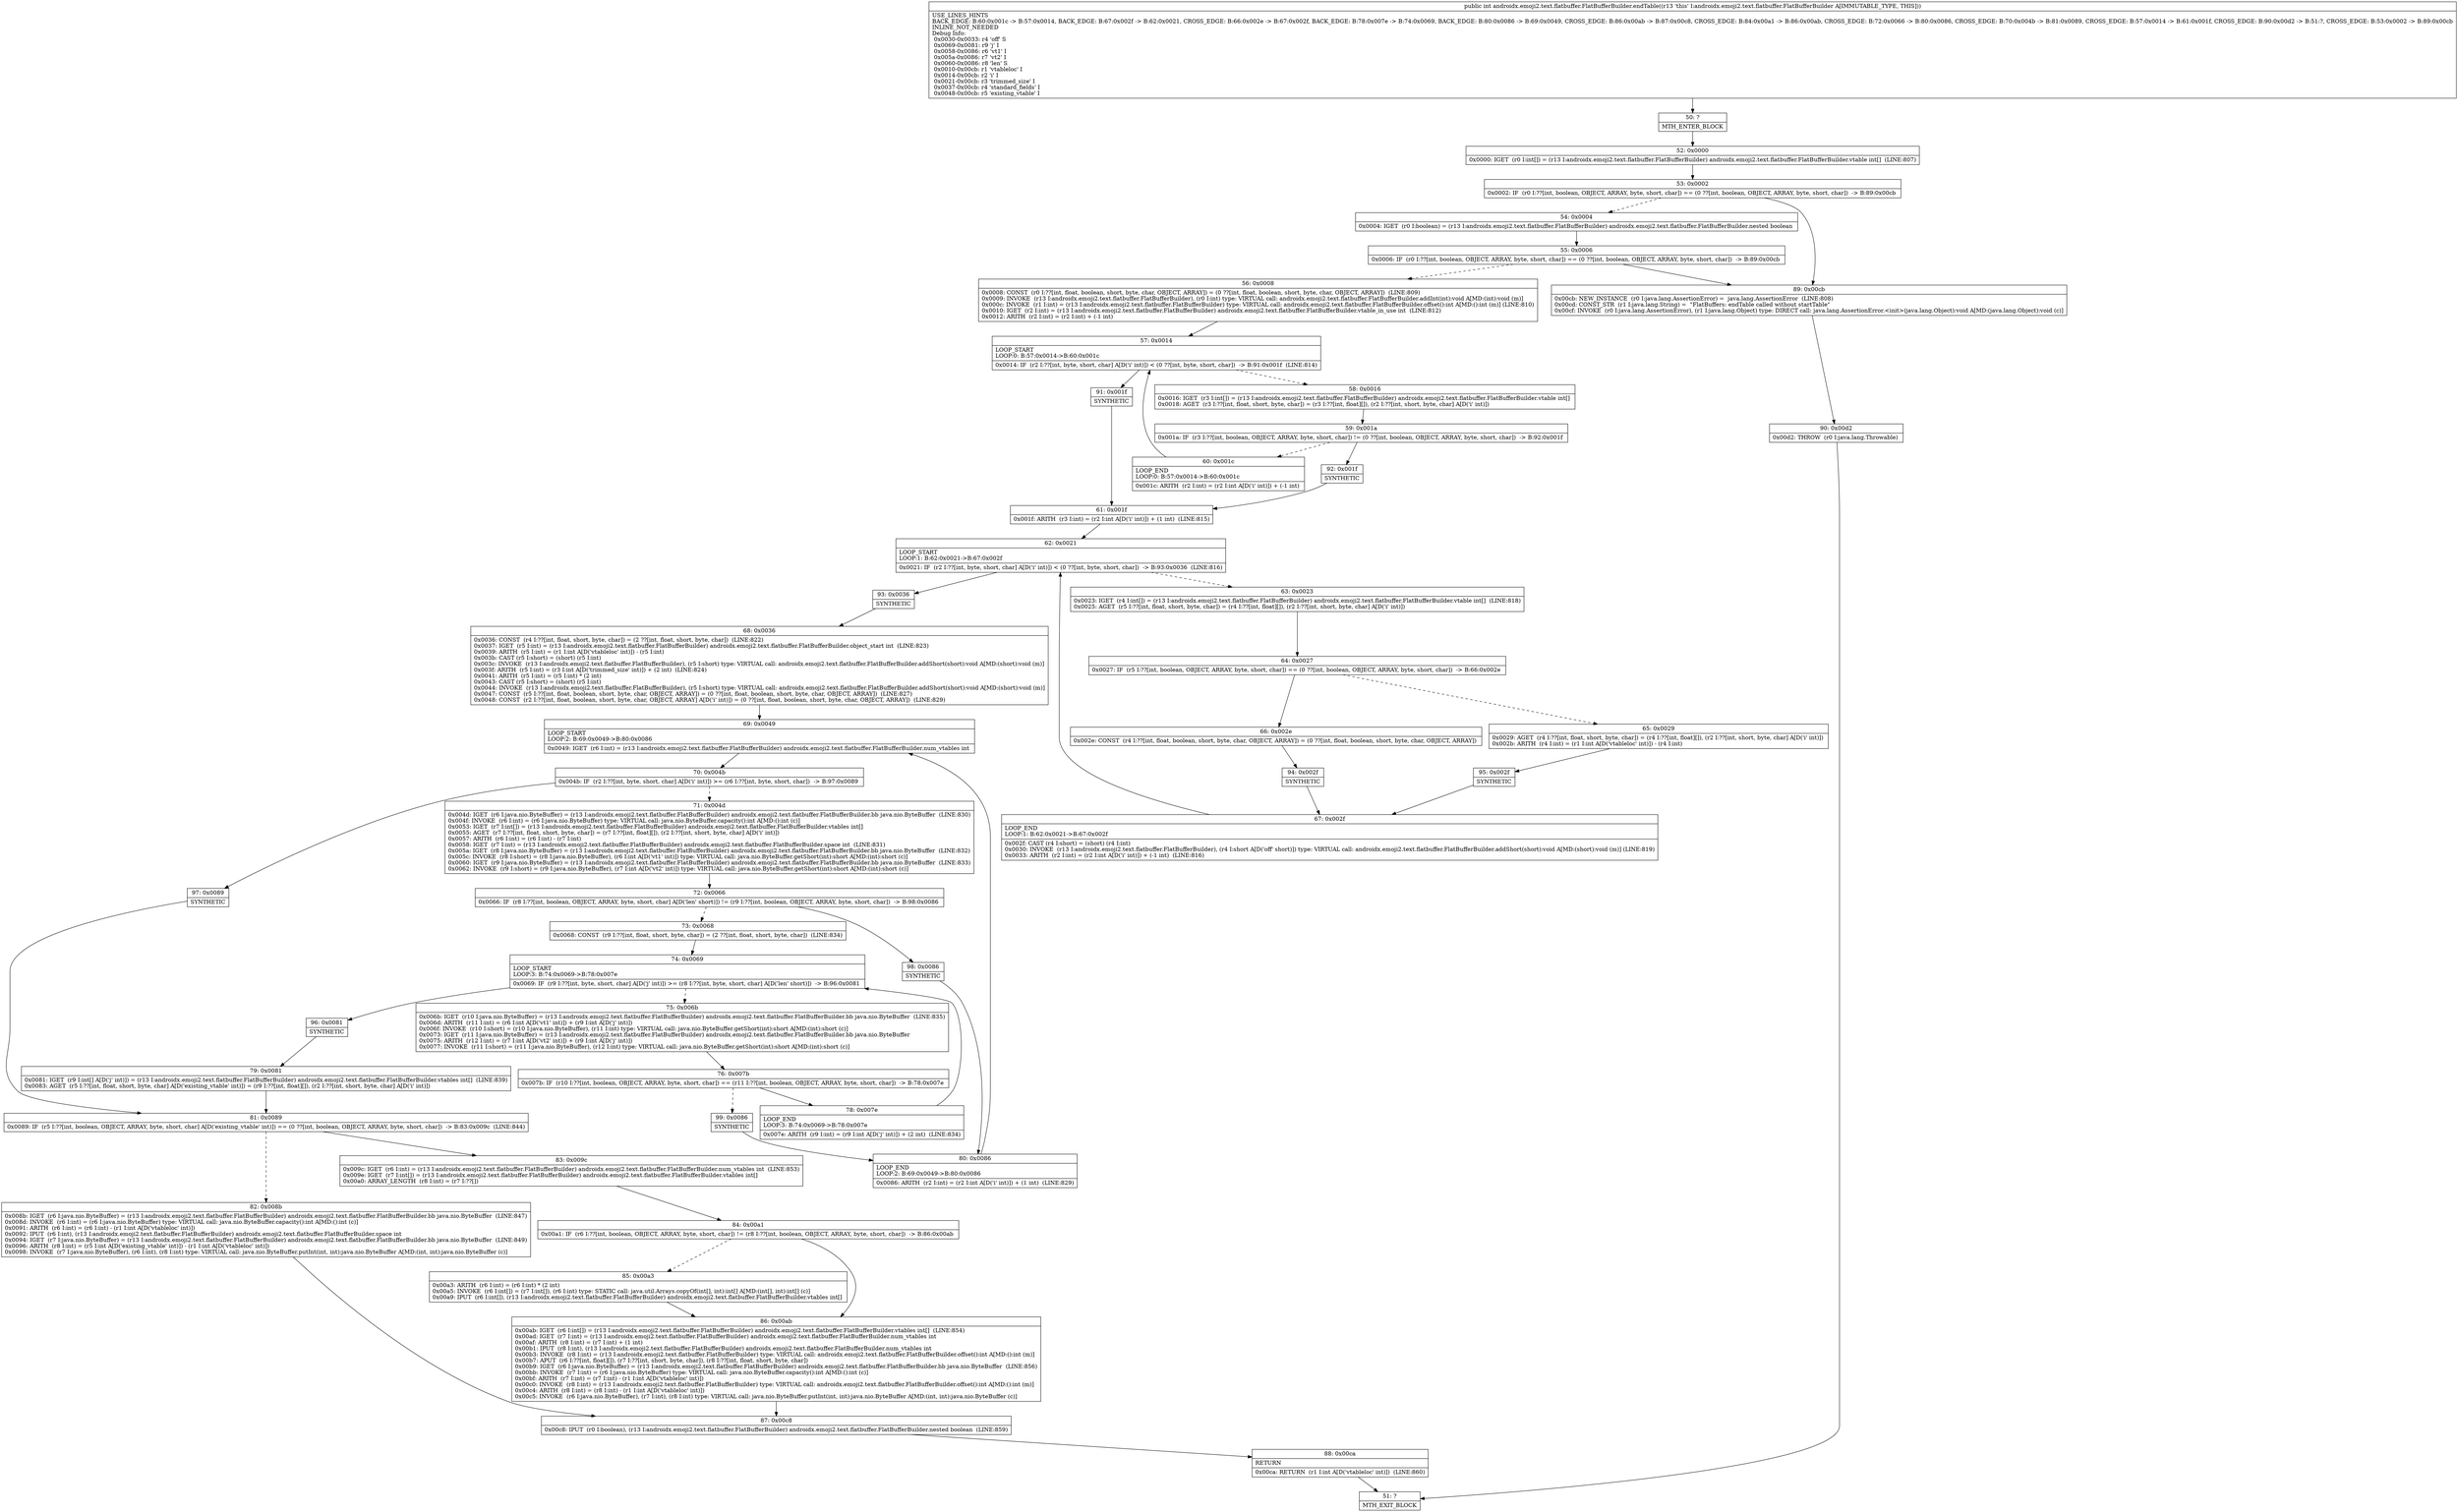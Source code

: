 digraph "CFG forandroidx.emoji2.text.flatbuffer.FlatBufferBuilder.endTable()I" {
Node_50 [shape=record,label="{50\:\ ?|MTH_ENTER_BLOCK\l}"];
Node_52 [shape=record,label="{52\:\ 0x0000|0x0000: IGET  (r0 I:int[]) = (r13 I:androidx.emoji2.text.flatbuffer.FlatBufferBuilder) androidx.emoji2.text.flatbuffer.FlatBufferBuilder.vtable int[]  (LINE:807)\l}"];
Node_53 [shape=record,label="{53\:\ 0x0002|0x0002: IF  (r0 I:??[int, boolean, OBJECT, ARRAY, byte, short, char]) == (0 ??[int, boolean, OBJECT, ARRAY, byte, short, char])  \-\> B:89:0x00cb \l}"];
Node_54 [shape=record,label="{54\:\ 0x0004|0x0004: IGET  (r0 I:boolean) = (r13 I:androidx.emoji2.text.flatbuffer.FlatBufferBuilder) androidx.emoji2.text.flatbuffer.FlatBufferBuilder.nested boolean \l}"];
Node_55 [shape=record,label="{55\:\ 0x0006|0x0006: IF  (r0 I:??[int, boolean, OBJECT, ARRAY, byte, short, char]) == (0 ??[int, boolean, OBJECT, ARRAY, byte, short, char])  \-\> B:89:0x00cb \l}"];
Node_56 [shape=record,label="{56\:\ 0x0008|0x0008: CONST  (r0 I:??[int, float, boolean, short, byte, char, OBJECT, ARRAY]) = (0 ??[int, float, boolean, short, byte, char, OBJECT, ARRAY])  (LINE:809)\l0x0009: INVOKE  (r13 I:androidx.emoji2.text.flatbuffer.FlatBufferBuilder), (r0 I:int) type: VIRTUAL call: androidx.emoji2.text.flatbuffer.FlatBufferBuilder.addInt(int):void A[MD:(int):void (m)]\l0x000c: INVOKE  (r1 I:int) = (r13 I:androidx.emoji2.text.flatbuffer.FlatBufferBuilder) type: VIRTUAL call: androidx.emoji2.text.flatbuffer.FlatBufferBuilder.offset():int A[MD:():int (m)] (LINE:810)\l0x0010: IGET  (r2 I:int) = (r13 I:androidx.emoji2.text.flatbuffer.FlatBufferBuilder) androidx.emoji2.text.flatbuffer.FlatBufferBuilder.vtable_in_use int  (LINE:812)\l0x0012: ARITH  (r2 I:int) = (r2 I:int) + (\-1 int) \l}"];
Node_57 [shape=record,label="{57\:\ 0x0014|LOOP_START\lLOOP:0: B:57:0x0014\-\>B:60:0x001c\l|0x0014: IF  (r2 I:??[int, byte, short, char] A[D('i' int)]) \< (0 ??[int, byte, short, char])  \-\> B:91:0x001f  (LINE:814)\l}"];
Node_58 [shape=record,label="{58\:\ 0x0016|0x0016: IGET  (r3 I:int[]) = (r13 I:androidx.emoji2.text.flatbuffer.FlatBufferBuilder) androidx.emoji2.text.flatbuffer.FlatBufferBuilder.vtable int[] \l0x0018: AGET  (r3 I:??[int, float, short, byte, char]) = (r3 I:??[int, float][]), (r2 I:??[int, short, byte, char] A[D('i' int)]) \l}"];
Node_59 [shape=record,label="{59\:\ 0x001a|0x001a: IF  (r3 I:??[int, boolean, OBJECT, ARRAY, byte, short, char]) != (0 ??[int, boolean, OBJECT, ARRAY, byte, short, char])  \-\> B:92:0x001f \l}"];
Node_60 [shape=record,label="{60\:\ 0x001c|LOOP_END\lLOOP:0: B:57:0x0014\-\>B:60:0x001c\l|0x001c: ARITH  (r2 I:int) = (r2 I:int A[D('i' int)]) + (\-1 int) \l}"];
Node_92 [shape=record,label="{92\:\ 0x001f|SYNTHETIC\l}"];
Node_61 [shape=record,label="{61\:\ 0x001f|0x001f: ARITH  (r3 I:int) = (r2 I:int A[D('i' int)]) + (1 int)  (LINE:815)\l}"];
Node_62 [shape=record,label="{62\:\ 0x0021|LOOP_START\lLOOP:1: B:62:0x0021\-\>B:67:0x002f\l|0x0021: IF  (r2 I:??[int, byte, short, char] A[D('i' int)]) \< (0 ??[int, byte, short, char])  \-\> B:93:0x0036  (LINE:816)\l}"];
Node_63 [shape=record,label="{63\:\ 0x0023|0x0023: IGET  (r4 I:int[]) = (r13 I:androidx.emoji2.text.flatbuffer.FlatBufferBuilder) androidx.emoji2.text.flatbuffer.FlatBufferBuilder.vtable int[]  (LINE:818)\l0x0025: AGET  (r5 I:??[int, float, short, byte, char]) = (r4 I:??[int, float][]), (r2 I:??[int, short, byte, char] A[D('i' int)]) \l}"];
Node_64 [shape=record,label="{64\:\ 0x0027|0x0027: IF  (r5 I:??[int, boolean, OBJECT, ARRAY, byte, short, char]) == (0 ??[int, boolean, OBJECT, ARRAY, byte, short, char])  \-\> B:66:0x002e \l}"];
Node_65 [shape=record,label="{65\:\ 0x0029|0x0029: AGET  (r4 I:??[int, float, short, byte, char]) = (r4 I:??[int, float][]), (r2 I:??[int, short, byte, char] A[D('i' int)]) \l0x002b: ARITH  (r4 I:int) = (r1 I:int A[D('vtableloc' int)]) \- (r4 I:int) \l}"];
Node_95 [shape=record,label="{95\:\ 0x002f|SYNTHETIC\l}"];
Node_67 [shape=record,label="{67\:\ 0x002f|LOOP_END\lLOOP:1: B:62:0x0021\-\>B:67:0x002f\l|0x002f: CAST (r4 I:short) = (short) (r4 I:int) \l0x0030: INVOKE  (r13 I:androidx.emoji2.text.flatbuffer.FlatBufferBuilder), (r4 I:short A[D('off' short)]) type: VIRTUAL call: androidx.emoji2.text.flatbuffer.FlatBufferBuilder.addShort(short):void A[MD:(short):void (m)] (LINE:819)\l0x0033: ARITH  (r2 I:int) = (r2 I:int A[D('i' int)]) + (\-1 int)  (LINE:816)\l}"];
Node_66 [shape=record,label="{66\:\ 0x002e|0x002e: CONST  (r4 I:??[int, float, boolean, short, byte, char, OBJECT, ARRAY]) = (0 ??[int, float, boolean, short, byte, char, OBJECT, ARRAY]) \l}"];
Node_94 [shape=record,label="{94\:\ 0x002f|SYNTHETIC\l}"];
Node_93 [shape=record,label="{93\:\ 0x0036|SYNTHETIC\l}"];
Node_68 [shape=record,label="{68\:\ 0x0036|0x0036: CONST  (r4 I:??[int, float, short, byte, char]) = (2 ??[int, float, short, byte, char])  (LINE:822)\l0x0037: IGET  (r5 I:int) = (r13 I:androidx.emoji2.text.flatbuffer.FlatBufferBuilder) androidx.emoji2.text.flatbuffer.FlatBufferBuilder.object_start int  (LINE:823)\l0x0039: ARITH  (r5 I:int) = (r1 I:int A[D('vtableloc' int)]) \- (r5 I:int) \l0x003b: CAST (r5 I:short) = (short) (r5 I:int) \l0x003c: INVOKE  (r13 I:androidx.emoji2.text.flatbuffer.FlatBufferBuilder), (r5 I:short) type: VIRTUAL call: androidx.emoji2.text.flatbuffer.FlatBufferBuilder.addShort(short):void A[MD:(short):void (m)]\l0x003f: ARITH  (r5 I:int) = (r3 I:int A[D('trimmed_size' int)]) + (2 int)  (LINE:824)\l0x0041: ARITH  (r5 I:int) = (r5 I:int) * (2 int) \l0x0043: CAST (r5 I:short) = (short) (r5 I:int) \l0x0044: INVOKE  (r13 I:androidx.emoji2.text.flatbuffer.FlatBufferBuilder), (r5 I:short) type: VIRTUAL call: androidx.emoji2.text.flatbuffer.FlatBufferBuilder.addShort(short):void A[MD:(short):void (m)]\l0x0047: CONST  (r5 I:??[int, float, boolean, short, byte, char, OBJECT, ARRAY]) = (0 ??[int, float, boolean, short, byte, char, OBJECT, ARRAY])  (LINE:827)\l0x0048: CONST  (r2 I:??[int, float, boolean, short, byte, char, OBJECT, ARRAY] A[D('i' int)]) = (0 ??[int, float, boolean, short, byte, char, OBJECT, ARRAY])  (LINE:829)\l}"];
Node_69 [shape=record,label="{69\:\ 0x0049|LOOP_START\lLOOP:2: B:69:0x0049\-\>B:80:0x0086\l|0x0049: IGET  (r6 I:int) = (r13 I:androidx.emoji2.text.flatbuffer.FlatBufferBuilder) androidx.emoji2.text.flatbuffer.FlatBufferBuilder.num_vtables int \l}"];
Node_70 [shape=record,label="{70\:\ 0x004b|0x004b: IF  (r2 I:??[int, byte, short, char] A[D('i' int)]) \>= (r6 I:??[int, byte, short, char])  \-\> B:97:0x0089 \l}"];
Node_71 [shape=record,label="{71\:\ 0x004d|0x004d: IGET  (r6 I:java.nio.ByteBuffer) = (r13 I:androidx.emoji2.text.flatbuffer.FlatBufferBuilder) androidx.emoji2.text.flatbuffer.FlatBufferBuilder.bb java.nio.ByteBuffer  (LINE:830)\l0x004f: INVOKE  (r6 I:int) = (r6 I:java.nio.ByteBuffer) type: VIRTUAL call: java.nio.ByteBuffer.capacity():int A[MD:():int (c)]\l0x0053: IGET  (r7 I:int[]) = (r13 I:androidx.emoji2.text.flatbuffer.FlatBufferBuilder) androidx.emoji2.text.flatbuffer.FlatBufferBuilder.vtables int[] \l0x0055: AGET  (r7 I:??[int, float, short, byte, char]) = (r7 I:??[int, float][]), (r2 I:??[int, short, byte, char] A[D('i' int)]) \l0x0057: ARITH  (r6 I:int) = (r6 I:int) \- (r7 I:int) \l0x0058: IGET  (r7 I:int) = (r13 I:androidx.emoji2.text.flatbuffer.FlatBufferBuilder) androidx.emoji2.text.flatbuffer.FlatBufferBuilder.space int  (LINE:831)\l0x005a: IGET  (r8 I:java.nio.ByteBuffer) = (r13 I:androidx.emoji2.text.flatbuffer.FlatBufferBuilder) androidx.emoji2.text.flatbuffer.FlatBufferBuilder.bb java.nio.ByteBuffer  (LINE:832)\l0x005c: INVOKE  (r8 I:short) = (r8 I:java.nio.ByteBuffer), (r6 I:int A[D('vt1' int)]) type: VIRTUAL call: java.nio.ByteBuffer.getShort(int):short A[MD:(int):short (c)]\l0x0060: IGET  (r9 I:java.nio.ByteBuffer) = (r13 I:androidx.emoji2.text.flatbuffer.FlatBufferBuilder) androidx.emoji2.text.flatbuffer.FlatBufferBuilder.bb java.nio.ByteBuffer  (LINE:833)\l0x0062: INVOKE  (r9 I:short) = (r9 I:java.nio.ByteBuffer), (r7 I:int A[D('vt2' int)]) type: VIRTUAL call: java.nio.ByteBuffer.getShort(int):short A[MD:(int):short (c)]\l}"];
Node_72 [shape=record,label="{72\:\ 0x0066|0x0066: IF  (r8 I:??[int, boolean, OBJECT, ARRAY, byte, short, char] A[D('len' short)]) != (r9 I:??[int, boolean, OBJECT, ARRAY, byte, short, char])  \-\> B:98:0x0086 \l}"];
Node_73 [shape=record,label="{73\:\ 0x0068|0x0068: CONST  (r9 I:??[int, float, short, byte, char]) = (2 ??[int, float, short, byte, char])  (LINE:834)\l}"];
Node_74 [shape=record,label="{74\:\ 0x0069|LOOP_START\lLOOP:3: B:74:0x0069\-\>B:78:0x007e\l|0x0069: IF  (r9 I:??[int, byte, short, char] A[D('j' int)]) \>= (r8 I:??[int, byte, short, char] A[D('len' short)])  \-\> B:96:0x0081 \l}"];
Node_75 [shape=record,label="{75\:\ 0x006b|0x006b: IGET  (r10 I:java.nio.ByteBuffer) = (r13 I:androidx.emoji2.text.flatbuffer.FlatBufferBuilder) androidx.emoji2.text.flatbuffer.FlatBufferBuilder.bb java.nio.ByteBuffer  (LINE:835)\l0x006d: ARITH  (r11 I:int) = (r6 I:int A[D('vt1' int)]) + (r9 I:int A[D('j' int)]) \l0x006f: INVOKE  (r10 I:short) = (r10 I:java.nio.ByteBuffer), (r11 I:int) type: VIRTUAL call: java.nio.ByteBuffer.getShort(int):short A[MD:(int):short (c)]\l0x0073: IGET  (r11 I:java.nio.ByteBuffer) = (r13 I:androidx.emoji2.text.flatbuffer.FlatBufferBuilder) androidx.emoji2.text.flatbuffer.FlatBufferBuilder.bb java.nio.ByteBuffer \l0x0075: ARITH  (r12 I:int) = (r7 I:int A[D('vt2' int)]) + (r9 I:int A[D('j' int)]) \l0x0077: INVOKE  (r11 I:short) = (r11 I:java.nio.ByteBuffer), (r12 I:int) type: VIRTUAL call: java.nio.ByteBuffer.getShort(int):short A[MD:(int):short (c)]\l}"];
Node_76 [shape=record,label="{76\:\ 0x007b|0x007b: IF  (r10 I:??[int, boolean, OBJECT, ARRAY, byte, short, char]) == (r11 I:??[int, boolean, OBJECT, ARRAY, byte, short, char])  \-\> B:78:0x007e \l}"];
Node_78 [shape=record,label="{78\:\ 0x007e|LOOP_END\lLOOP:3: B:74:0x0069\-\>B:78:0x007e\l|0x007e: ARITH  (r9 I:int) = (r9 I:int A[D('j' int)]) + (2 int)  (LINE:834)\l}"];
Node_99 [shape=record,label="{99\:\ 0x0086|SYNTHETIC\l}"];
Node_80 [shape=record,label="{80\:\ 0x0086|LOOP_END\lLOOP:2: B:69:0x0049\-\>B:80:0x0086\l|0x0086: ARITH  (r2 I:int) = (r2 I:int A[D('i' int)]) + (1 int)  (LINE:829)\l}"];
Node_96 [shape=record,label="{96\:\ 0x0081|SYNTHETIC\l}"];
Node_79 [shape=record,label="{79\:\ 0x0081|0x0081: IGET  (r9 I:int[] A[D('j' int)]) = (r13 I:androidx.emoji2.text.flatbuffer.FlatBufferBuilder) androidx.emoji2.text.flatbuffer.FlatBufferBuilder.vtables int[]  (LINE:839)\l0x0083: AGET  (r5 I:??[int, float, short, byte, char] A[D('existing_vtable' int)]) = (r9 I:??[int, float][]), (r2 I:??[int, short, byte, char] A[D('i' int)]) \l}"];
Node_81 [shape=record,label="{81\:\ 0x0089|0x0089: IF  (r5 I:??[int, boolean, OBJECT, ARRAY, byte, short, char] A[D('existing_vtable' int)]) == (0 ??[int, boolean, OBJECT, ARRAY, byte, short, char])  \-\> B:83:0x009c  (LINE:844)\l}"];
Node_82 [shape=record,label="{82\:\ 0x008b|0x008b: IGET  (r6 I:java.nio.ByteBuffer) = (r13 I:androidx.emoji2.text.flatbuffer.FlatBufferBuilder) androidx.emoji2.text.flatbuffer.FlatBufferBuilder.bb java.nio.ByteBuffer  (LINE:847)\l0x008d: INVOKE  (r6 I:int) = (r6 I:java.nio.ByteBuffer) type: VIRTUAL call: java.nio.ByteBuffer.capacity():int A[MD:():int (c)]\l0x0091: ARITH  (r6 I:int) = (r6 I:int) \- (r1 I:int A[D('vtableloc' int)]) \l0x0092: IPUT  (r6 I:int), (r13 I:androidx.emoji2.text.flatbuffer.FlatBufferBuilder) androidx.emoji2.text.flatbuffer.FlatBufferBuilder.space int \l0x0094: IGET  (r7 I:java.nio.ByteBuffer) = (r13 I:androidx.emoji2.text.flatbuffer.FlatBufferBuilder) androidx.emoji2.text.flatbuffer.FlatBufferBuilder.bb java.nio.ByteBuffer  (LINE:849)\l0x0096: ARITH  (r8 I:int) = (r5 I:int A[D('existing_vtable' int)]) \- (r1 I:int A[D('vtableloc' int)]) \l0x0098: INVOKE  (r7 I:java.nio.ByteBuffer), (r6 I:int), (r8 I:int) type: VIRTUAL call: java.nio.ByteBuffer.putInt(int, int):java.nio.ByteBuffer A[MD:(int, int):java.nio.ByteBuffer (c)]\l}"];
Node_87 [shape=record,label="{87\:\ 0x00c8|0x00c8: IPUT  (r0 I:boolean), (r13 I:androidx.emoji2.text.flatbuffer.FlatBufferBuilder) androidx.emoji2.text.flatbuffer.FlatBufferBuilder.nested boolean  (LINE:859)\l}"];
Node_88 [shape=record,label="{88\:\ 0x00ca|RETURN\l|0x00ca: RETURN  (r1 I:int A[D('vtableloc' int)])  (LINE:860)\l}"];
Node_51 [shape=record,label="{51\:\ ?|MTH_EXIT_BLOCK\l}"];
Node_83 [shape=record,label="{83\:\ 0x009c|0x009c: IGET  (r6 I:int) = (r13 I:androidx.emoji2.text.flatbuffer.FlatBufferBuilder) androidx.emoji2.text.flatbuffer.FlatBufferBuilder.num_vtables int  (LINE:853)\l0x009e: IGET  (r7 I:int[]) = (r13 I:androidx.emoji2.text.flatbuffer.FlatBufferBuilder) androidx.emoji2.text.flatbuffer.FlatBufferBuilder.vtables int[] \l0x00a0: ARRAY_LENGTH  (r8 I:int) = (r7 I:??[]) \l}"];
Node_84 [shape=record,label="{84\:\ 0x00a1|0x00a1: IF  (r6 I:??[int, boolean, OBJECT, ARRAY, byte, short, char]) != (r8 I:??[int, boolean, OBJECT, ARRAY, byte, short, char])  \-\> B:86:0x00ab \l}"];
Node_85 [shape=record,label="{85\:\ 0x00a3|0x00a3: ARITH  (r6 I:int) = (r6 I:int) * (2 int) \l0x00a5: INVOKE  (r6 I:int[]) = (r7 I:int[]), (r6 I:int) type: STATIC call: java.util.Arrays.copyOf(int[], int):int[] A[MD:(int[], int):int[] (c)]\l0x00a9: IPUT  (r6 I:int[]), (r13 I:androidx.emoji2.text.flatbuffer.FlatBufferBuilder) androidx.emoji2.text.flatbuffer.FlatBufferBuilder.vtables int[] \l}"];
Node_86 [shape=record,label="{86\:\ 0x00ab|0x00ab: IGET  (r6 I:int[]) = (r13 I:androidx.emoji2.text.flatbuffer.FlatBufferBuilder) androidx.emoji2.text.flatbuffer.FlatBufferBuilder.vtables int[]  (LINE:854)\l0x00ad: IGET  (r7 I:int) = (r13 I:androidx.emoji2.text.flatbuffer.FlatBufferBuilder) androidx.emoji2.text.flatbuffer.FlatBufferBuilder.num_vtables int \l0x00af: ARITH  (r8 I:int) = (r7 I:int) + (1 int) \l0x00b1: IPUT  (r8 I:int), (r13 I:androidx.emoji2.text.flatbuffer.FlatBufferBuilder) androidx.emoji2.text.flatbuffer.FlatBufferBuilder.num_vtables int \l0x00b3: INVOKE  (r8 I:int) = (r13 I:androidx.emoji2.text.flatbuffer.FlatBufferBuilder) type: VIRTUAL call: androidx.emoji2.text.flatbuffer.FlatBufferBuilder.offset():int A[MD:():int (m)]\l0x00b7: APUT  (r6 I:??[int, float][]), (r7 I:??[int, short, byte, char]), (r8 I:??[int, float, short, byte, char]) \l0x00b9: IGET  (r6 I:java.nio.ByteBuffer) = (r13 I:androidx.emoji2.text.flatbuffer.FlatBufferBuilder) androidx.emoji2.text.flatbuffer.FlatBufferBuilder.bb java.nio.ByteBuffer  (LINE:856)\l0x00bb: INVOKE  (r7 I:int) = (r6 I:java.nio.ByteBuffer) type: VIRTUAL call: java.nio.ByteBuffer.capacity():int A[MD:():int (c)]\l0x00bf: ARITH  (r7 I:int) = (r7 I:int) \- (r1 I:int A[D('vtableloc' int)]) \l0x00c0: INVOKE  (r8 I:int) = (r13 I:androidx.emoji2.text.flatbuffer.FlatBufferBuilder) type: VIRTUAL call: androidx.emoji2.text.flatbuffer.FlatBufferBuilder.offset():int A[MD:():int (m)]\l0x00c4: ARITH  (r8 I:int) = (r8 I:int) \- (r1 I:int A[D('vtableloc' int)]) \l0x00c5: INVOKE  (r6 I:java.nio.ByteBuffer), (r7 I:int), (r8 I:int) type: VIRTUAL call: java.nio.ByteBuffer.putInt(int, int):java.nio.ByteBuffer A[MD:(int, int):java.nio.ByteBuffer (c)]\l}"];
Node_98 [shape=record,label="{98\:\ 0x0086|SYNTHETIC\l}"];
Node_97 [shape=record,label="{97\:\ 0x0089|SYNTHETIC\l}"];
Node_91 [shape=record,label="{91\:\ 0x001f|SYNTHETIC\l}"];
Node_89 [shape=record,label="{89\:\ 0x00cb|0x00cb: NEW_INSTANCE  (r0 I:java.lang.AssertionError) =  java.lang.AssertionError  (LINE:808)\l0x00cd: CONST_STR  (r1 I:java.lang.String) =  \"FlatBuffers: endTable called without startTable\" \l0x00cf: INVOKE  (r0 I:java.lang.AssertionError), (r1 I:java.lang.Object) type: DIRECT call: java.lang.AssertionError.\<init\>(java.lang.Object):void A[MD:(java.lang.Object):void (c)]\l}"];
Node_90 [shape=record,label="{90\:\ 0x00d2|0x00d2: THROW  (r0 I:java.lang.Throwable) \l}"];
MethodNode[shape=record,label="{public int androidx.emoji2.text.flatbuffer.FlatBufferBuilder.endTable((r13 'this' I:androidx.emoji2.text.flatbuffer.FlatBufferBuilder A[IMMUTABLE_TYPE, THIS]))  | USE_LINES_HINTS\lBACK_EDGE: B:60:0x001c \-\> B:57:0x0014, BACK_EDGE: B:67:0x002f \-\> B:62:0x0021, CROSS_EDGE: B:66:0x002e \-\> B:67:0x002f, BACK_EDGE: B:78:0x007e \-\> B:74:0x0069, BACK_EDGE: B:80:0x0086 \-\> B:69:0x0049, CROSS_EDGE: B:86:0x00ab \-\> B:87:0x00c8, CROSS_EDGE: B:84:0x00a1 \-\> B:86:0x00ab, CROSS_EDGE: B:72:0x0066 \-\> B:80:0x0086, CROSS_EDGE: B:70:0x004b \-\> B:81:0x0089, CROSS_EDGE: B:57:0x0014 \-\> B:61:0x001f, CROSS_EDGE: B:90:0x00d2 \-\> B:51:?, CROSS_EDGE: B:53:0x0002 \-\> B:89:0x00cb\lINLINE_NOT_NEEDED\lDebug Info:\l  0x0030\-0x0033: r4 'off' S\l  0x0069\-0x0081: r9 'j' I\l  0x0058\-0x0086: r6 'vt1' I\l  0x005a\-0x0086: r7 'vt2' I\l  0x0060\-0x0086: r8 'len' S\l  0x0010\-0x00cb: r1 'vtableloc' I\l  0x0014\-0x00cb: r2 'i' I\l  0x0021\-0x00cb: r3 'trimmed_size' I\l  0x0037\-0x00cb: r4 'standard_fields' I\l  0x0048\-0x00cb: r5 'existing_vtable' I\l}"];
MethodNode -> Node_50;Node_50 -> Node_52;
Node_52 -> Node_53;
Node_53 -> Node_54[style=dashed];
Node_53 -> Node_89;
Node_54 -> Node_55;
Node_55 -> Node_56[style=dashed];
Node_55 -> Node_89;
Node_56 -> Node_57;
Node_57 -> Node_58[style=dashed];
Node_57 -> Node_91;
Node_58 -> Node_59;
Node_59 -> Node_60[style=dashed];
Node_59 -> Node_92;
Node_60 -> Node_57;
Node_92 -> Node_61;
Node_61 -> Node_62;
Node_62 -> Node_63[style=dashed];
Node_62 -> Node_93;
Node_63 -> Node_64;
Node_64 -> Node_65[style=dashed];
Node_64 -> Node_66;
Node_65 -> Node_95;
Node_95 -> Node_67;
Node_67 -> Node_62;
Node_66 -> Node_94;
Node_94 -> Node_67;
Node_93 -> Node_68;
Node_68 -> Node_69;
Node_69 -> Node_70;
Node_70 -> Node_71[style=dashed];
Node_70 -> Node_97;
Node_71 -> Node_72;
Node_72 -> Node_73[style=dashed];
Node_72 -> Node_98;
Node_73 -> Node_74;
Node_74 -> Node_75[style=dashed];
Node_74 -> Node_96;
Node_75 -> Node_76;
Node_76 -> Node_78;
Node_76 -> Node_99[style=dashed];
Node_78 -> Node_74;
Node_99 -> Node_80;
Node_80 -> Node_69;
Node_96 -> Node_79;
Node_79 -> Node_81;
Node_81 -> Node_82[style=dashed];
Node_81 -> Node_83;
Node_82 -> Node_87;
Node_87 -> Node_88;
Node_88 -> Node_51;
Node_83 -> Node_84;
Node_84 -> Node_85[style=dashed];
Node_84 -> Node_86;
Node_85 -> Node_86;
Node_86 -> Node_87;
Node_98 -> Node_80;
Node_97 -> Node_81;
Node_91 -> Node_61;
Node_89 -> Node_90;
Node_90 -> Node_51;
}

